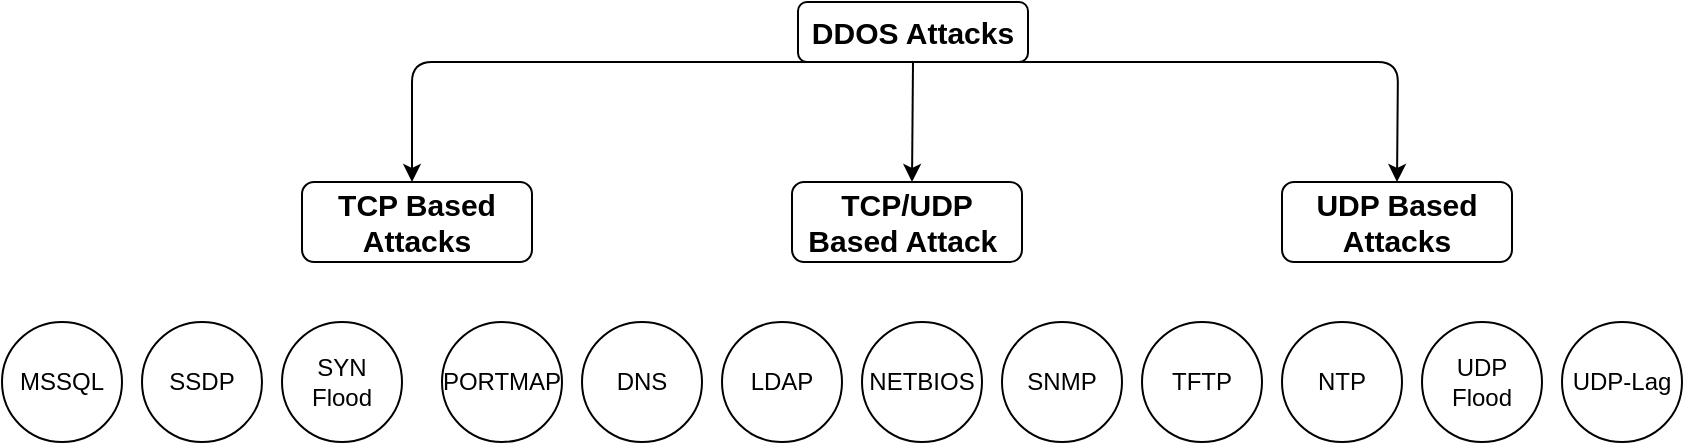 <mxfile version="15.1.4" type="github">
  <diagram id="7lfphOHUjY3S9VdXCDPf" name="Page-1">
    <mxGraphModel dx="1181" dy="709" grid="1" gridSize="10" guides="1" tooltips="1" connect="1" arrows="1" fold="1" page="1" pageScale="1" pageWidth="850" pageHeight="1100" math="0" shadow="0">
      <root>
        <mxCell id="0" />
        <mxCell id="1" parent="0" />
        <mxCell id="yxyxZ8OIE2mSqDVHNegY-1" value="&lt;font style=&quot;font-size: 15px&quot;&gt;&lt;b&gt;DDOS Attacks&lt;/b&gt;&lt;/font&gt;" style="rounded=1;whiteSpace=wrap;html=1;" vertex="1" parent="1">
          <mxGeometry x="368" y="60" width="115" height="30" as="geometry" />
        </mxCell>
        <mxCell id="yxyxZ8OIE2mSqDVHNegY-5" value="" style="endArrow=classic;html=1;entryX=0.5;entryY=0;entryDx=0;entryDy=0;exitX=0.5;exitY=1;exitDx=0;exitDy=0;" edge="1" parent="1" source="yxyxZ8OIE2mSqDVHNegY-1">
          <mxGeometry width="50" height="50" relative="1" as="geometry">
            <mxPoint x="250" y="130" as="sourcePoint" />
            <mxPoint x="175" y="150" as="targetPoint" />
            <Array as="points">
              <mxPoint x="175" y="90" />
            </Array>
          </mxGeometry>
        </mxCell>
        <mxCell id="yxyxZ8OIE2mSqDVHNegY-6" value="" style="endArrow=classic;html=1;entryX=0.5;entryY=0;entryDx=0;entryDy=0;exitX=0.5;exitY=1;exitDx=0;exitDy=0;" edge="1" parent="1" source="yxyxZ8OIE2mSqDVHNegY-1" target="yxyxZ8OIE2mSqDVHNegY-12">
          <mxGeometry width="50" height="50" relative="1" as="geometry">
            <mxPoint x="805" y="130" as="sourcePoint" />
            <mxPoint x="660" y="150" as="targetPoint" />
            <Array as="points">
              <mxPoint x="668" y="90" />
            </Array>
          </mxGeometry>
        </mxCell>
        <mxCell id="yxyxZ8OIE2mSqDVHNegY-7" value="" style="endArrow=classic;html=1;exitX=0.5;exitY=1;exitDx=0;exitDy=0;" edge="1" parent="1" source="yxyxZ8OIE2mSqDVHNegY-1">
          <mxGeometry width="50" height="50" relative="1" as="geometry">
            <mxPoint x="400" y="390" as="sourcePoint" />
            <mxPoint x="425" y="150" as="targetPoint" />
          </mxGeometry>
        </mxCell>
        <mxCell id="yxyxZ8OIE2mSqDVHNegY-9" value="&lt;font style=&quot;font-size: 15px&quot;&gt;&lt;b&gt;TCP Based Attacks&lt;/b&gt;&lt;/font&gt;" style="rounded=1;whiteSpace=wrap;html=1;" vertex="1" parent="1">
          <mxGeometry x="120" y="150" width="115" height="40" as="geometry" />
        </mxCell>
        <mxCell id="yxyxZ8OIE2mSqDVHNegY-10" value="&lt;span style=&quot;font-size: 15px&quot;&gt;&lt;b&gt;TCP/UDP Based Attack&lt;span style=&quot;white-space: pre&quot;&gt;	&lt;/span&gt;&lt;/b&gt;&lt;/span&gt;" style="rounded=1;whiteSpace=wrap;html=1;" vertex="1" parent="1">
          <mxGeometry x="365" y="150" width="115" height="40" as="geometry" />
        </mxCell>
        <mxCell id="yxyxZ8OIE2mSqDVHNegY-12" value="&lt;font style=&quot;font-size: 15px&quot;&gt;&lt;b&gt;UDP Based Attacks&lt;/b&gt;&lt;/font&gt;" style="rounded=1;whiteSpace=wrap;html=1;" vertex="1" parent="1">
          <mxGeometry x="610" y="150" width="115" height="40" as="geometry" />
        </mxCell>
        <mxCell id="yxyxZ8OIE2mSqDVHNegY-21" value="" style="group" vertex="1" connectable="0" parent="1">
          <mxGeometry x="540" y="220" width="270" height="60" as="geometry" />
        </mxCell>
        <mxCell id="yxyxZ8OIE2mSqDVHNegY-13" value="UDP-Lag" style="ellipse;whiteSpace=wrap;html=1;aspect=fixed;" vertex="1" parent="yxyxZ8OIE2mSqDVHNegY-21">
          <mxGeometry x="210" width="60" height="60" as="geometry" />
        </mxCell>
        <mxCell id="yxyxZ8OIE2mSqDVHNegY-18" value="UDP Flood" style="ellipse;whiteSpace=wrap;html=1;aspect=fixed;" vertex="1" parent="yxyxZ8OIE2mSqDVHNegY-21">
          <mxGeometry x="140" width="60" height="60" as="geometry" />
        </mxCell>
        <mxCell id="yxyxZ8OIE2mSqDVHNegY-19" value="NTP" style="ellipse;whiteSpace=wrap;html=1;aspect=fixed;" vertex="1" parent="yxyxZ8OIE2mSqDVHNegY-21">
          <mxGeometry x="70" width="60" height="60" as="geometry" />
        </mxCell>
        <mxCell id="yxyxZ8OIE2mSqDVHNegY-20" value="TFTP" style="ellipse;whiteSpace=wrap;html=1;aspect=fixed;" vertex="1" parent="yxyxZ8OIE2mSqDVHNegY-21">
          <mxGeometry width="60" height="60" as="geometry" />
        </mxCell>
        <mxCell id="yxyxZ8OIE2mSqDVHNegY-23" value="SNMP" style="ellipse;whiteSpace=wrap;html=1;aspect=fixed;" vertex="1" parent="1">
          <mxGeometry x="470" y="220" width="60" height="60" as="geometry" />
        </mxCell>
        <mxCell id="yxyxZ8OIE2mSqDVHNegY-24" value="NETBIOS" style="ellipse;whiteSpace=wrap;html=1;aspect=fixed;" vertex="1" parent="1">
          <mxGeometry x="400" y="220" width="60" height="60" as="geometry" />
        </mxCell>
        <mxCell id="yxyxZ8OIE2mSqDVHNegY-25" value="LDAP" style="ellipse;whiteSpace=wrap;html=1;aspect=fixed;" vertex="1" parent="1">
          <mxGeometry x="330" y="220" width="60" height="60" as="geometry" />
        </mxCell>
        <mxCell id="yxyxZ8OIE2mSqDVHNegY-26" value="DNS" style="ellipse;whiteSpace=wrap;html=1;aspect=fixed;" vertex="1" parent="1">
          <mxGeometry x="260" y="220" width="60" height="60" as="geometry" />
        </mxCell>
        <mxCell id="yxyxZ8OIE2mSqDVHNegY-27" value="PORTMAP" style="ellipse;whiteSpace=wrap;html=1;aspect=fixed;" vertex="1" parent="1">
          <mxGeometry x="190" y="220" width="60" height="60" as="geometry" />
        </mxCell>
        <mxCell id="yxyxZ8OIE2mSqDVHNegY-28" value="SYN Flood" style="ellipse;whiteSpace=wrap;html=1;aspect=fixed;" vertex="1" parent="1">
          <mxGeometry x="110" y="220" width="60" height="60" as="geometry" />
        </mxCell>
        <mxCell id="yxyxZ8OIE2mSqDVHNegY-29" value="SSDP" style="ellipse;whiteSpace=wrap;html=1;aspect=fixed;" vertex="1" parent="1">
          <mxGeometry x="40" y="220" width="60" height="60" as="geometry" />
        </mxCell>
        <mxCell id="yxyxZ8OIE2mSqDVHNegY-30" value="MSSQL" style="ellipse;whiteSpace=wrap;html=1;aspect=fixed;" vertex="1" parent="1">
          <mxGeometry x="-30" y="220" width="60" height="60" as="geometry" />
        </mxCell>
      </root>
    </mxGraphModel>
  </diagram>
</mxfile>
